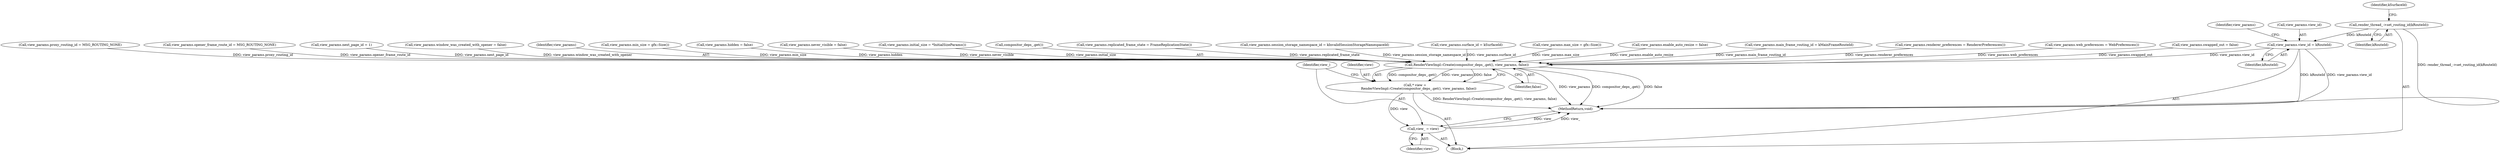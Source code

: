 digraph "0_Chrome_d926098e2e2be270c80a5ba25ab8a611b80b8556@API" {
"1000122" [label="(Call,render_thread_->set_routing_id(kRouteId))"];
"1000178" [label="(Call,view_params.view_id = kRouteId)"];
"1000253" [label="(Call,RenderViewImpl::Create(compositor_deps_.get(), view_params, false))"];
"1000251" [label="(Call,* view =\n       RenderViewImpl::Create(compositor_deps_.get(), view_params, false))"];
"1000257" [label="(Call,view_ = view)"];
"1000182" [label="(Identifier,kRouteId)"];
"1000208" [label="(Call,view_params.proxy_routing_id = MSG_ROUTING_NONE)"];
"1000251" [label="(Call,* view =\n       RenderViewImpl::Create(compositor_deps_.get(), view_params, false))"];
"1000158" [label="(Call,view_params.opener_frame_route_id = MSG_ROUTING_NONE)"];
"1000178" [label="(Call,view_params.view_id = kRouteId)"];
"1000223" [label="(Call,view_params.next_page_id = 1)"];
"1000163" [label="(Call,view_params.window_was_created_with_opener = false)"];
"1000252" [label="(Identifier,view)"];
"1000255" [label="(Identifier,view_params)"];
"1000239" [label="(Call,view_params.min_size = gfx::Size())"];
"1000213" [label="(Call,view_params.hidden = false)"];
"1000123" [label="(Identifier,kRouteId)"];
"1000218" [label="(Call,view_params.never_visible = false)"];
"1000122" [label="(Call,render_thread_->set_routing_id(kRouteId))"];
"1000101" [label="(Block,)"];
"1000256" [label="(Identifier,false)"];
"1000228" [label="(Call,view_params.initial_size = *InitialSizeParams())"];
"1000257" [label="(Call,view_ = view)"];
"1000254" [label="(Call,compositor_deps_.get())"];
"1000203" [label="(Call,view_params.replicated_frame_state = FrameReplicationState())"];
"1000260" [label="(MethodReturn,void)"];
"1000193" [label="(Call,view_params.session_storage_namespace_id = kInvalidSessionStorageNamespaceId)"];
"1000253" [label="(Call,RenderViewImpl::Create(compositor_deps_.get(), view_params, false))"];
"1000188" [label="(Call,view_params.surface_id = kSurfaceId)"];
"1000244" [label="(Call,view_params.max_size = gfx::Size())"];
"1000234" [label="(Call,view_params.enable_auto_resize = false)"];
"1000183" [label="(Call,view_params.main_frame_routing_id = kMainFrameRouteId)"];
"1000125" [label="(Identifier,kSurfaceId)"];
"1000259" [label="(Identifier,view)"];
"1000185" [label="(Identifier,view_params)"];
"1000168" [label="(Call,view_params.renderer_preferences = RendererPreferences())"];
"1000173" [label="(Call,view_params.web_preferences = WebPreferences())"];
"1000198" [label="(Call,view_params.swapped_out = false)"];
"1000258" [label="(Identifier,view_)"];
"1000179" [label="(Call,view_params.view_id)"];
"1000122" -> "1000101"  [label="AST: "];
"1000122" -> "1000123"  [label="CFG: "];
"1000123" -> "1000122"  [label="AST: "];
"1000125" -> "1000122"  [label="CFG: "];
"1000122" -> "1000260"  [label="DDG: render_thread_->set_routing_id(kRouteId)"];
"1000122" -> "1000178"  [label="DDG: kRouteId"];
"1000178" -> "1000101"  [label="AST: "];
"1000178" -> "1000182"  [label="CFG: "];
"1000179" -> "1000178"  [label="AST: "];
"1000182" -> "1000178"  [label="AST: "];
"1000185" -> "1000178"  [label="CFG: "];
"1000178" -> "1000260"  [label="DDG: kRouteId"];
"1000178" -> "1000260"  [label="DDG: view_params.view_id"];
"1000178" -> "1000253"  [label="DDG: view_params.view_id"];
"1000253" -> "1000251"  [label="AST: "];
"1000253" -> "1000256"  [label="CFG: "];
"1000254" -> "1000253"  [label="AST: "];
"1000255" -> "1000253"  [label="AST: "];
"1000256" -> "1000253"  [label="AST: "];
"1000251" -> "1000253"  [label="CFG: "];
"1000253" -> "1000260"  [label="DDG: view_params"];
"1000253" -> "1000260"  [label="DDG: compositor_deps_.get()"];
"1000253" -> "1000260"  [label="DDG: false"];
"1000253" -> "1000251"  [label="DDG: compositor_deps_.get()"];
"1000253" -> "1000251"  [label="DDG: view_params"];
"1000253" -> "1000251"  [label="DDG: false"];
"1000158" -> "1000253"  [label="DDG: view_params.opener_frame_route_id"];
"1000163" -> "1000253"  [label="DDG: view_params.window_was_created_with_opener"];
"1000193" -> "1000253"  [label="DDG: view_params.session_storage_namespace_id"];
"1000208" -> "1000253"  [label="DDG: view_params.proxy_routing_id"];
"1000218" -> "1000253"  [label="DDG: view_params.never_visible"];
"1000183" -> "1000253"  [label="DDG: view_params.main_frame_routing_id"];
"1000228" -> "1000253"  [label="DDG: view_params.initial_size"];
"1000198" -> "1000253"  [label="DDG: view_params.swapped_out"];
"1000244" -> "1000253"  [label="DDG: view_params.max_size"];
"1000173" -> "1000253"  [label="DDG: view_params.web_preferences"];
"1000168" -> "1000253"  [label="DDG: view_params.renderer_preferences"];
"1000234" -> "1000253"  [label="DDG: view_params.enable_auto_resize"];
"1000239" -> "1000253"  [label="DDG: view_params.min_size"];
"1000213" -> "1000253"  [label="DDG: view_params.hidden"];
"1000188" -> "1000253"  [label="DDG: view_params.surface_id"];
"1000223" -> "1000253"  [label="DDG: view_params.next_page_id"];
"1000203" -> "1000253"  [label="DDG: view_params.replicated_frame_state"];
"1000251" -> "1000101"  [label="AST: "];
"1000252" -> "1000251"  [label="AST: "];
"1000258" -> "1000251"  [label="CFG: "];
"1000251" -> "1000260"  [label="DDG: RenderViewImpl::Create(compositor_deps_.get(), view_params, false)"];
"1000251" -> "1000257"  [label="DDG: view"];
"1000257" -> "1000101"  [label="AST: "];
"1000257" -> "1000259"  [label="CFG: "];
"1000258" -> "1000257"  [label="AST: "];
"1000259" -> "1000257"  [label="AST: "];
"1000260" -> "1000257"  [label="CFG: "];
"1000257" -> "1000260"  [label="DDG: view"];
"1000257" -> "1000260"  [label="DDG: view_"];
}
